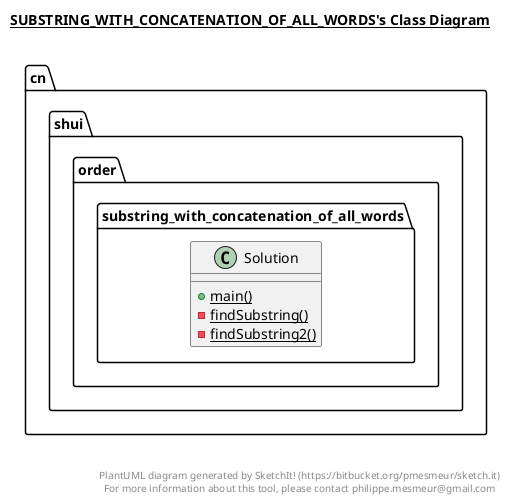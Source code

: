 @startuml

title __SUBSTRING_WITH_CONCATENATION_OF_ALL_WORDS's Class Diagram__\n

  namespace cn.shui.order {
    namespace substring_with_concatenation_of_all_words {
      class cn.shui.order.substring_with_concatenation_of_all_words.Solution {
          {static} + main()
          {static} - findSubstring()
          {static} - findSubstring2()
      }
    }
  }
  



right footer


PlantUML diagram generated by SketchIt! (https://bitbucket.org/pmesmeur/sketch.it)
For more information about this tool, please contact philippe.mesmeur@gmail.com
endfooter

@enduml
